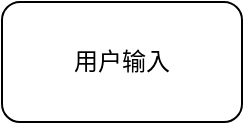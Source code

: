 <mxfile version="22.1.3" type="github">
  <diagram name="TypeChat" id="iS5uBv-7ipD3r7iSay-G">
    <mxGraphModel dx="574" dy="303" grid="0" gridSize="10" guides="1" tooltips="1" connect="1" arrows="1" fold="1" page="1" pageScale="1" pageWidth="1169" pageHeight="827" math="0" shadow="0">
      <root>
        <mxCell id="0" />
        <mxCell id="1" parent="0" />
        <mxCell id="d0lmUghKUhBbq9rOOFnQ-1" value="用户输入" style="rounded=1;whiteSpace=wrap;html=1;" vertex="1" parent="1">
          <mxGeometry x="94" y="139" width="120" height="60" as="geometry" />
        </mxCell>
      </root>
    </mxGraphModel>
  </diagram>
</mxfile>

